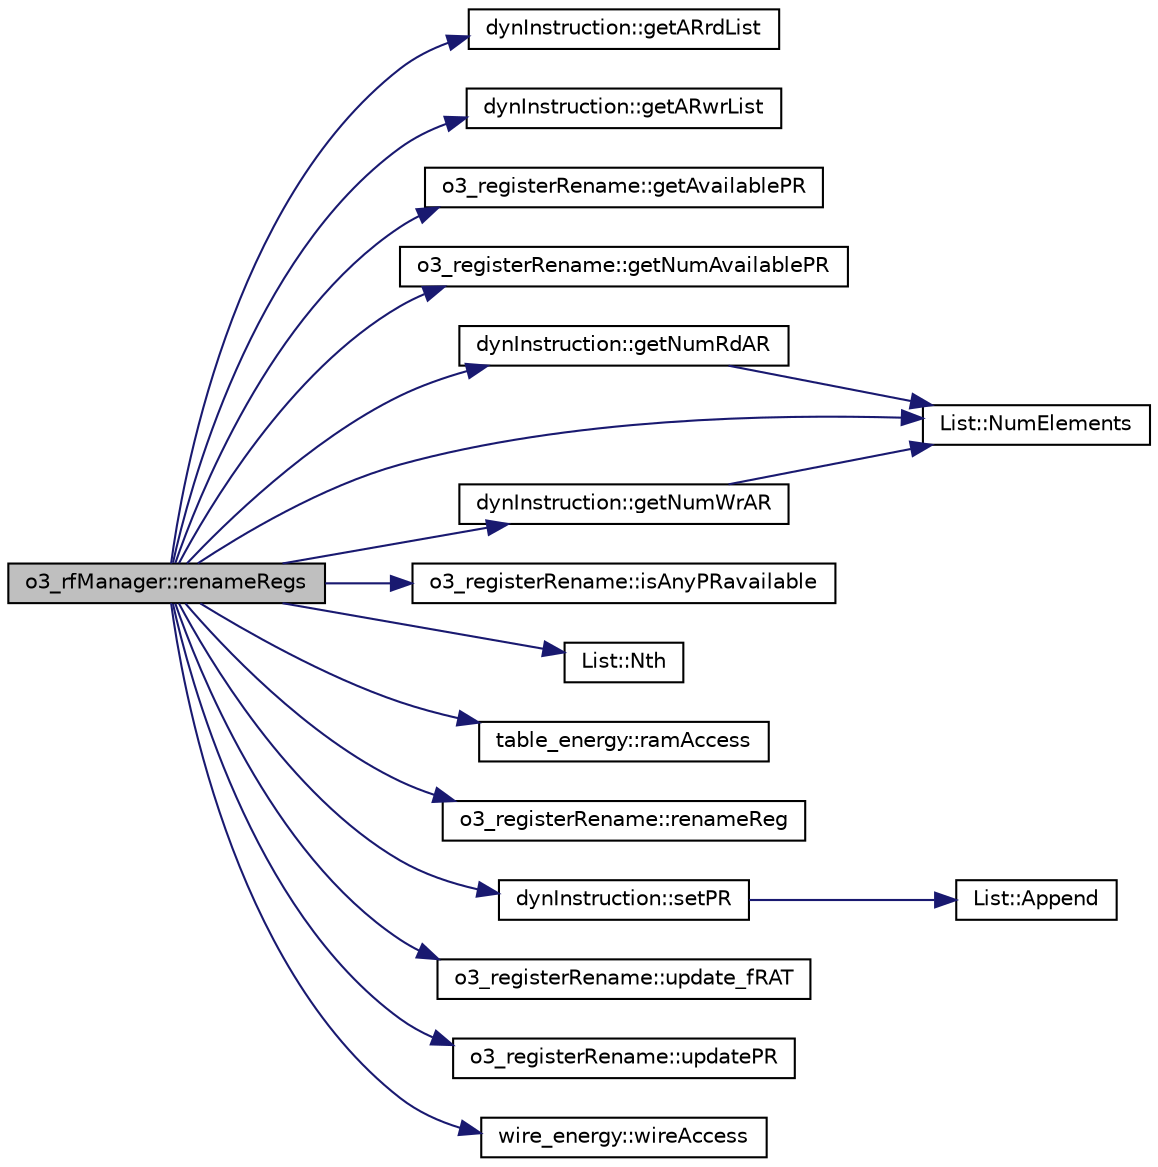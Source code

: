 digraph G
{
  edge [fontname="Helvetica",fontsize="10",labelfontname="Helvetica",labelfontsize="10"];
  node [fontname="Helvetica",fontsize="10",shape=record];
  rankdir=LR;
  Node1 [label="o3_rfManager::renameRegs",height=0.2,width=0.4,color="black", fillcolor="grey75", style="filled" fontcolor="black"];
  Node1 -> Node2 [color="midnightblue",fontsize="10",style="solid",fontname="Helvetica"];
  Node2 [label="dynInstruction::getARrdList",height=0.2,width=0.4,color="black", fillcolor="white", style="filled",URL="$classdynInstruction.html#abdbaf4c07e390bbdaaed41a983774538"];
  Node1 -> Node3 [color="midnightblue",fontsize="10",style="solid",fontname="Helvetica"];
  Node3 [label="dynInstruction::getARwrList",height=0.2,width=0.4,color="black", fillcolor="white", style="filled",URL="$classdynInstruction.html#aeba50fabf115b7f60ce7201df044201c"];
  Node1 -> Node4 [color="midnightblue",fontsize="10",style="solid",fontname="Helvetica"];
  Node4 [label="o3_registerRename::getAvailablePR",height=0.2,width=0.4,color="black", fillcolor="white", style="filled",URL="$classo3__registerRename.html#a314a54fa930b7fa3de55c8b66e46061b"];
  Node1 -> Node5 [color="midnightblue",fontsize="10",style="solid",fontname="Helvetica"];
  Node5 [label="o3_registerRename::getNumAvailablePR",height=0.2,width=0.4,color="black", fillcolor="white", style="filled",URL="$classo3__registerRename.html#af3dacac6db9095e6aa73da550e2c71bc"];
  Node1 -> Node6 [color="midnightblue",fontsize="10",style="solid",fontname="Helvetica"];
  Node6 [label="dynInstruction::getNumRdAR",height=0.2,width=0.4,color="black", fillcolor="white", style="filled",URL="$classdynInstruction.html#a73d8b75f5c68a4cb2a7f434d4b8d4143"];
  Node6 -> Node7 [color="midnightblue",fontsize="10",style="solid",fontname="Helvetica"];
  Node7 [label="List::NumElements",height=0.2,width=0.4,color="black", fillcolor="white", style="filled",URL="$classList.html#ac2e9d50f703b01bf643fa6ce50837c26"];
  Node1 -> Node8 [color="midnightblue",fontsize="10",style="solid",fontname="Helvetica"];
  Node8 [label="dynInstruction::getNumWrAR",height=0.2,width=0.4,color="black", fillcolor="white", style="filled",URL="$classdynInstruction.html#a5a78c835af15909f0639408024aba2c7"];
  Node8 -> Node7 [color="midnightblue",fontsize="10",style="solid",fontname="Helvetica"];
  Node1 -> Node9 [color="midnightblue",fontsize="10",style="solid",fontname="Helvetica"];
  Node9 [label="o3_registerRename::isAnyPRavailable",height=0.2,width=0.4,color="black", fillcolor="white", style="filled",URL="$classo3__registerRename.html#a500dec17b068c33a1813786cb6727273"];
  Node1 -> Node10 [color="midnightblue",fontsize="10",style="solid",fontname="Helvetica"];
  Node10 [label="List::Nth",height=0.2,width=0.4,color="black", fillcolor="white", style="filled",URL="$classList.html#a5eb964816de33c85e1d46658ddf8c6c4"];
  Node1 -> Node7 [color="midnightblue",fontsize="10",style="solid",fontname="Helvetica"];
  Node1 -> Node11 [color="midnightblue",fontsize="10",style="solid",fontname="Helvetica"];
  Node11 [label="table_energy::ramAccess",height=0.2,width=0.4,color="black", fillcolor="white", style="filled",URL="$classtable__energy.html#a4801169e0737ad9e13b21c3b1da5395c"];
  Node1 -> Node12 [color="midnightblue",fontsize="10",style="solid",fontname="Helvetica"];
  Node12 [label="o3_registerRename::renameReg",height=0.2,width=0.4,color="black", fillcolor="white", style="filled",URL="$classo3__registerRename.html#a1e65eca8eb066cf294a056d015469992"];
  Node1 -> Node13 [color="midnightblue",fontsize="10",style="solid",fontname="Helvetica"];
  Node13 [label="dynInstruction::setPR",height=0.2,width=0.4,color="black", fillcolor="white", style="filled",URL="$classdynInstruction.html#a86ac41fe463dde2aee30a22d8bc243ad"];
  Node13 -> Node14 [color="midnightblue",fontsize="10",style="solid",fontname="Helvetica"];
  Node14 [label="List::Append",height=0.2,width=0.4,color="black", fillcolor="white", style="filled",URL="$classList.html#a473190098e38206d0125b0737245e613"];
  Node1 -> Node15 [color="midnightblue",fontsize="10",style="solid",fontname="Helvetica"];
  Node15 [label="o3_registerRename::update_fRAT",height=0.2,width=0.4,color="black", fillcolor="white", style="filled",URL="$classo3__registerRename.html#ac29d3ca88b64d065d8f52b4384895c4b"];
  Node1 -> Node16 [color="midnightblue",fontsize="10",style="solid",fontname="Helvetica"];
  Node16 [label="o3_registerRename::updatePR",height=0.2,width=0.4,color="black", fillcolor="white", style="filled",URL="$classo3__registerRename.html#a6e6d2444676ba95b85d0a84908f6e5fe"];
  Node1 -> Node17 [color="midnightblue",fontsize="10",style="solid",fontname="Helvetica"];
  Node17 [label="wire_energy::wireAccess",height=0.2,width=0.4,color="black", fillcolor="white", style="filled",URL="$classwire__energy.html#a44e92ccd312adf5dbce4641e5e3ea362"];
}

